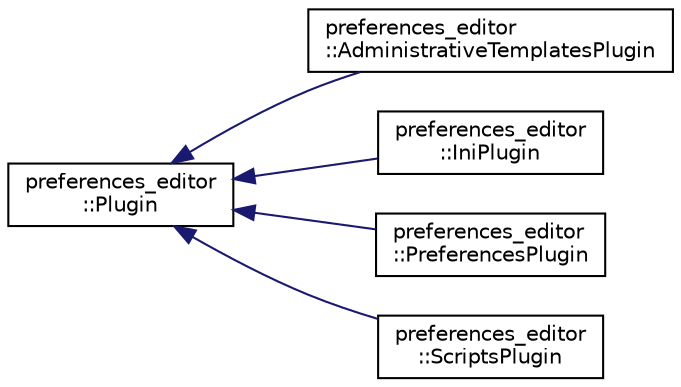 digraph "Graphical Class Hierarchy"
{
 // LATEX_PDF_SIZE
  edge [fontname="Helvetica",fontsize="10",labelfontname="Helvetica",labelfontsize="10"];
  node [fontname="Helvetica",fontsize="10",shape=record];
  rankdir="LR";
  Node0 [label="preferences_editor\l::Plugin",height=0.2,width=0.4,color="black", fillcolor="white", style="filled",URL="$classpreferences__editor_1_1_plugin.html",tooltip=" "];
  Node0 -> Node1 [dir="back",color="midnightblue",fontsize="10",style="solid",fontname="Helvetica"];
  Node1 [label="preferences_editor\l::AdministrativeTemplatesPlugin",height=0.2,width=0.4,color="black", fillcolor="white", style="filled",URL="$classpreferences__editor_1_1_administrative_templates_plugin.html",tooltip=" "];
  Node0 -> Node2 [dir="back",color="midnightblue",fontsize="10",style="solid",fontname="Helvetica"];
  Node2 [label="preferences_editor\l::IniPlugin",height=0.2,width=0.4,color="black", fillcolor="white", style="filled",URL="$classpreferences__editor_1_1_ini_plugin.html",tooltip=" "];
  Node0 -> Node3 [dir="back",color="midnightblue",fontsize="10",style="solid",fontname="Helvetica"];
  Node3 [label="preferences_editor\l::PreferencesPlugin",height=0.2,width=0.4,color="black", fillcolor="white", style="filled",URL="$classpreferences__editor_1_1_preferences_plugin.html",tooltip=" "];
  Node0 -> Node4 [dir="back",color="midnightblue",fontsize="10",style="solid",fontname="Helvetica"];
  Node4 [label="preferences_editor\l::ScriptsPlugin",height=0.2,width=0.4,color="black", fillcolor="white", style="filled",URL="$classpreferences__editor_1_1_scripts_plugin.html",tooltip=" "];
}
